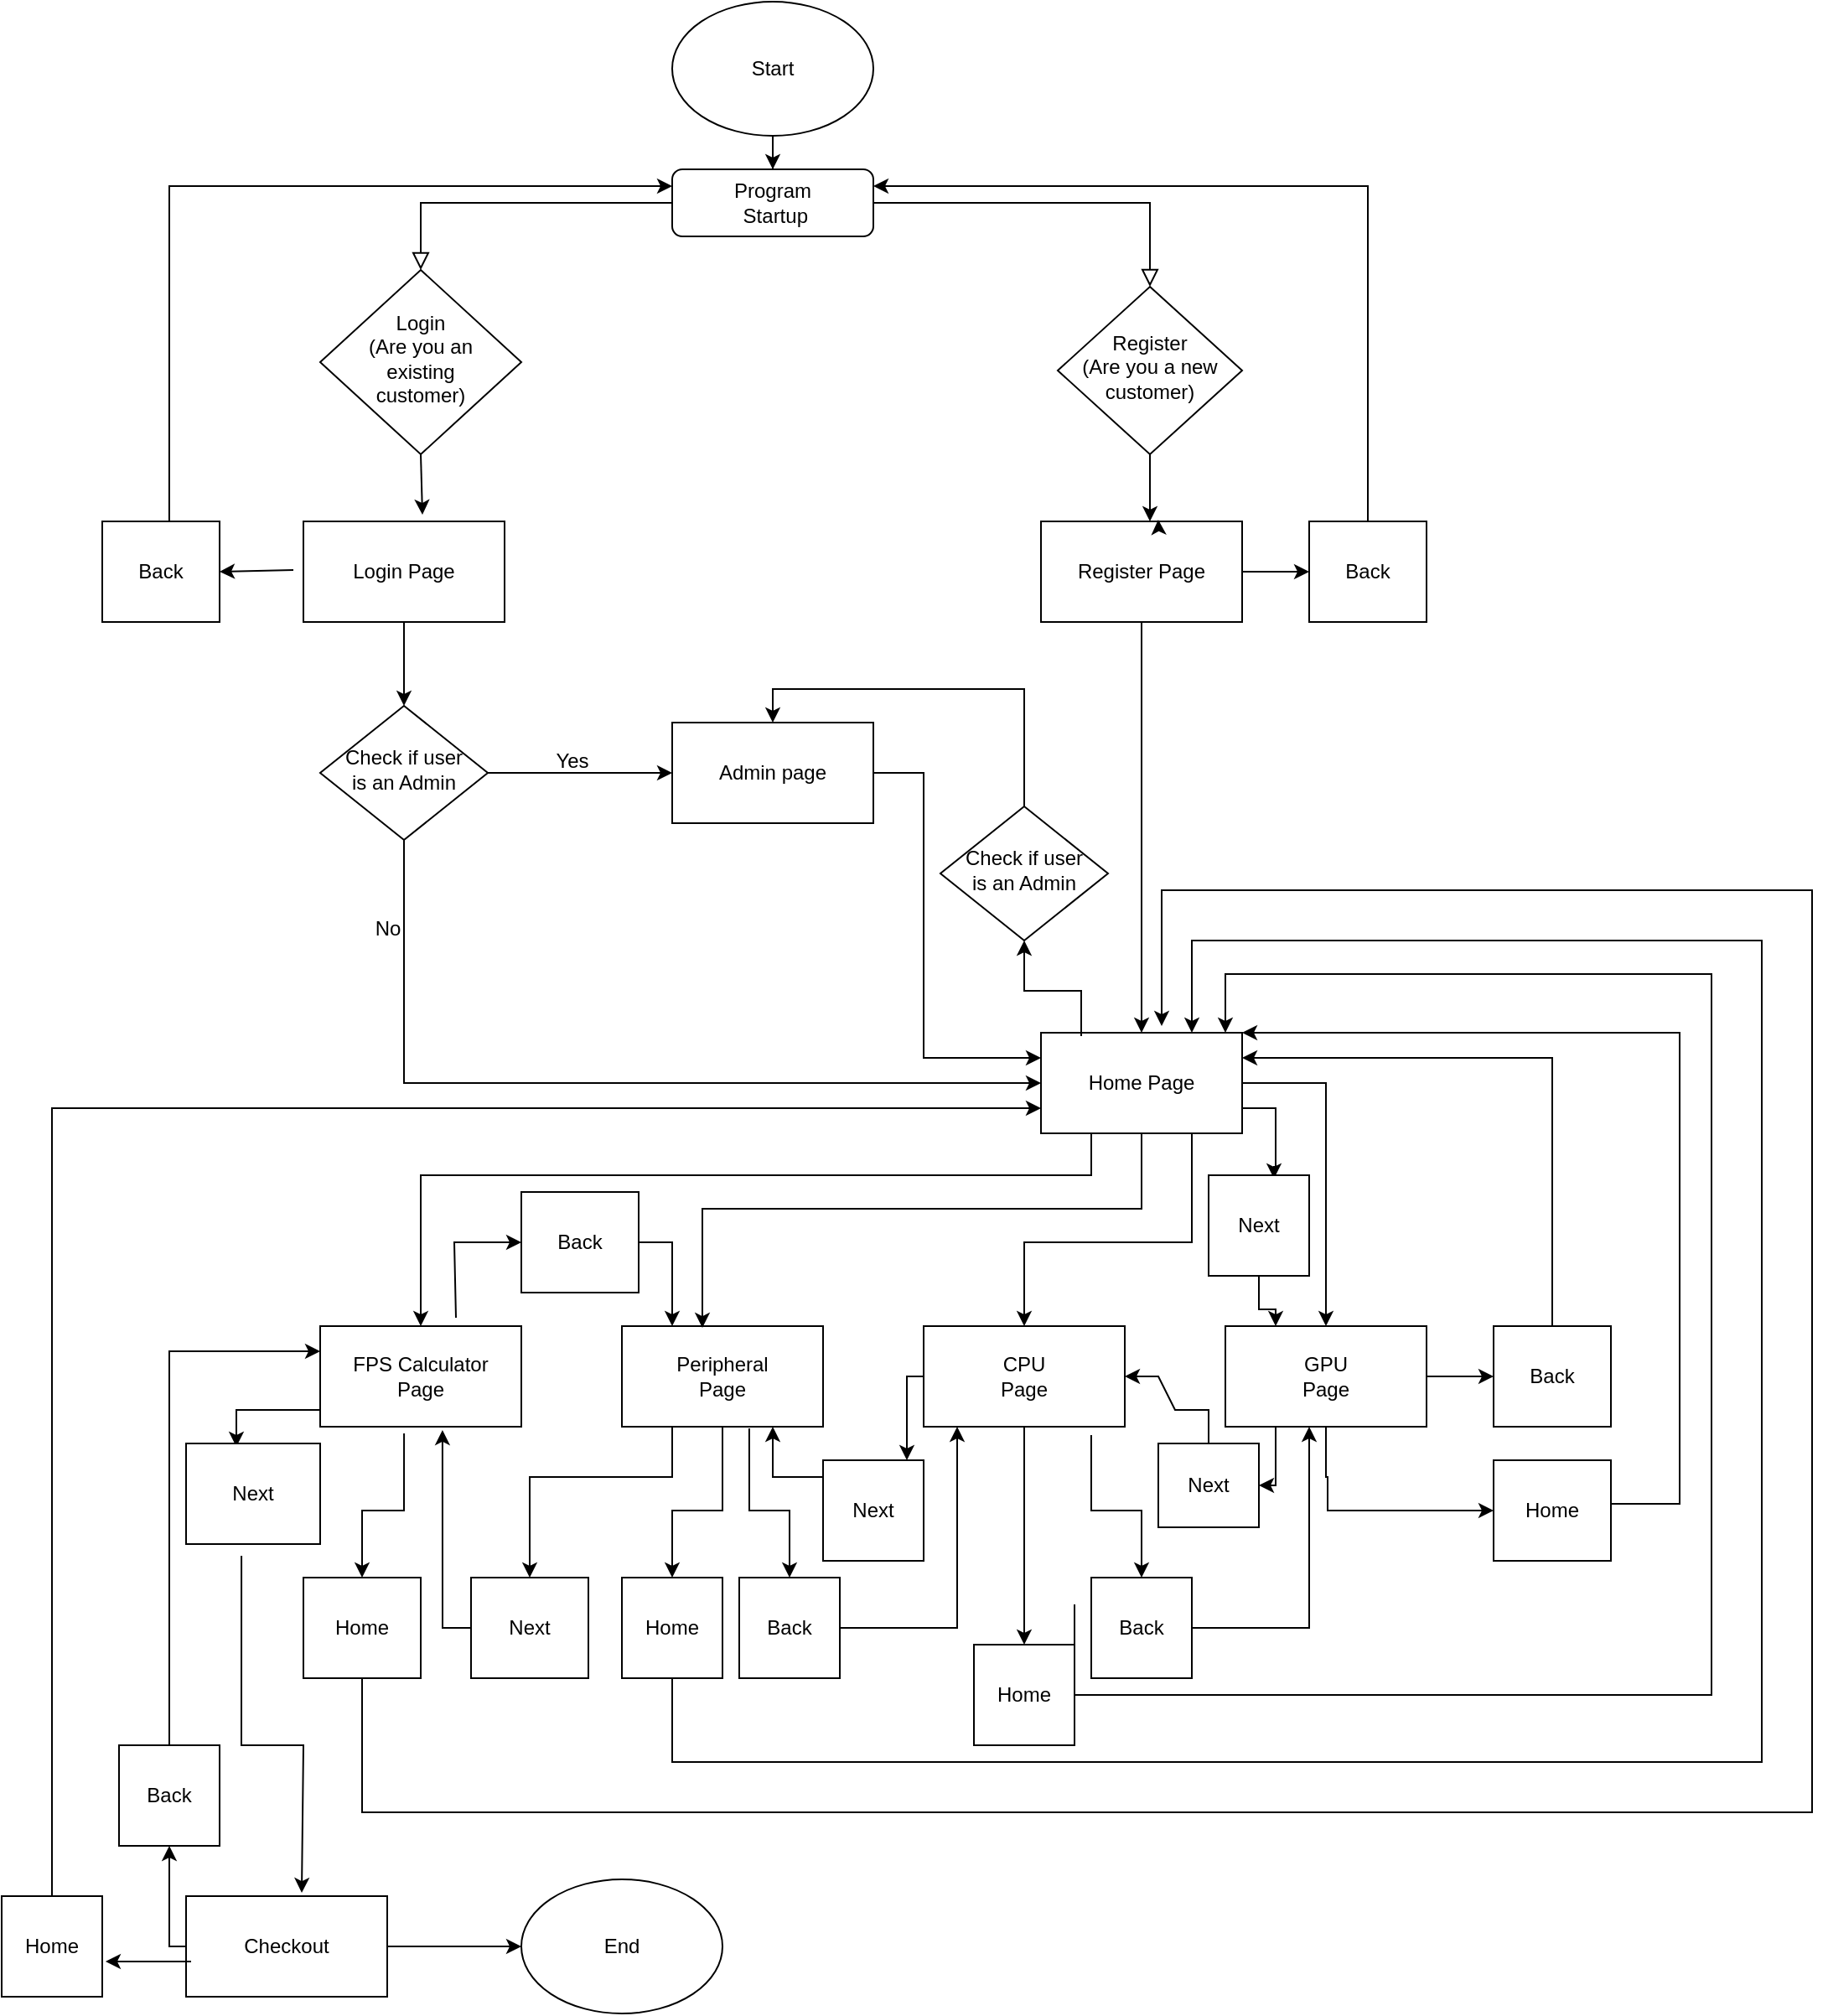 <mxfile version="22.0.4" type="device">
  <diagram id="C5RBs43oDa-KdzZeNtuy" name="Page-1">
    <mxGraphModel dx="2261" dy="1929" grid="1" gridSize="10" guides="1" tooltips="1" connect="1" arrows="1" fold="1" page="1" pageScale="1" pageWidth="827" pageHeight="1169" math="0" shadow="0">
      <root>
        <mxCell id="WIyWlLk6GJQsqaUBKTNV-0" />
        <mxCell id="WIyWlLk6GJQsqaUBKTNV-1" parent="WIyWlLk6GJQsqaUBKTNV-0" />
        <mxCell id="WIyWlLk6GJQsqaUBKTNV-2" value="" style="rounded=0;html=1;jettySize=auto;orthogonalLoop=1;fontSize=11;endArrow=block;endFill=0;endSize=8;strokeWidth=1;shadow=0;labelBackgroundColor=none;edgeStyle=orthogonalEdgeStyle;" parent="WIyWlLk6GJQsqaUBKTNV-1" source="WIyWlLk6GJQsqaUBKTNV-3" target="WIyWlLk6GJQsqaUBKTNV-6" edge="1">
          <mxGeometry relative="1" as="geometry" />
        </mxCell>
        <mxCell id="WIyWlLk6GJQsqaUBKTNV-3" value="Program&lt;br&gt;&amp;nbsp;Startup" style="rounded=1;whiteSpace=wrap;html=1;fontSize=12;glass=0;strokeWidth=1;shadow=0;" parent="WIyWlLk6GJQsqaUBKTNV-1" vertex="1">
          <mxGeometry x="300" y="40" width="120" height="40" as="geometry" />
        </mxCell>
        <mxCell id="WIyWlLk6GJQsqaUBKTNV-5" value="" style="edgeStyle=orthogonalEdgeStyle;rounded=0;html=1;jettySize=auto;orthogonalLoop=1;fontSize=11;endArrow=block;endFill=0;endSize=8;strokeWidth=1;shadow=0;labelBackgroundColor=none;exitX=1;exitY=0.5;exitDx=0;exitDy=0;entryX=0.5;entryY=0;entryDx=0;entryDy=0;" parent="WIyWlLk6GJQsqaUBKTNV-1" source="WIyWlLk6GJQsqaUBKTNV-3" target="WIyWlLk6GJQsqaUBKTNV-10" edge="1">
          <mxGeometry y="10" relative="1" as="geometry">
            <mxPoint as="offset" />
            <mxPoint x="720" y="110" as="targetPoint" />
          </mxGeometry>
        </mxCell>
        <mxCell id="WIyWlLk6GJQsqaUBKTNV-6" value="Login&lt;br&gt;(Are you an &lt;br&gt;existing&lt;br&gt;customer)" style="rhombus;whiteSpace=wrap;html=1;shadow=0;fontFamily=Helvetica;fontSize=12;align=center;strokeWidth=1;spacing=6;spacingTop=-4;" parent="WIyWlLk6GJQsqaUBKTNV-1" vertex="1">
          <mxGeometry x="90" y="100" width="120" height="110" as="geometry" />
        </mxCell>
        <mxCell id="WIyWlLk6GJQsqaUBKTNV-10" value="Register&lt;br&gt;(Are you a new &lt;br&gt;customer)" style="rhombus;whiteSpace=wrap;html=1;shadow=0;fontFamily=Helvetica;fontSize=12;align=center;strokeWidth=1;spacing=6;spacingTop=-4;" parent="WIyWlLk6GJQsqaUBKTNV-1" vertex="1">
          <mxGeometry x="530" y="110" width="110" height="100" as="geometry" />
        </mxCell>
        <mxCell id="Vi7gKBtvzw7k_XYwPfhD-10" value="" style="endArrow=classic;html=1;rounded=0;exitX=0.5;exitY=1;exitDx=0;exitDy=0;" edge="1" parent="WIyWlLk6GJQsqaUBKTNV-1" source="WIyWlLk6GJQsqaUBKTNV-10">
          <mxGeometry width="50" height="50" relative="1" as="geometry">
            <mxPoint x="590" y="280" as="sourcePoint" />
            <mxPoint x="585" y="250" as="targetPoint" />
          </mxGeometry>
        </mxCell>
        <mxCell id="Vi7gKBtvzw7k_XYwPfhD-11" value="" style="endArrow=classic;html=1;rounded=0;exitX=0.5;exitY=1;exitDx=0;exitDy=0;" edge="1" parent="WIyWlLk6GJQsqaUBKTNV-1" source="WIyWlLk6GJQsqaUBKTNV-6">
          <mxGeometry width="50" height="50" relative="1" as="geometry">
            <mxPoint x="140" y="280" as="sourcePoint" />
            <mxPoint x="151" y="246" as="targetPoint" />
          </mxGeometry>
        </mxCell>
        <mxCell id="Vi7gKBtvzw7k_XYwPfhD-21" value="" style="edgeStyle=orthogonalEdgeStyle;rounded=0;orthogonalLoop=1;jettySize=auto;html=1;" edge="1" parent="WIyWlLk6GJQsqaUBKTNV-1" source="Vi7gKBtvzw7k_XYwPfhD-12" target="Vi7gKBtvzw7k_XYwPfhD-20">
          <mxGeometry relative="1" as="geometry" />
        </mxCell>
        <mxCell id="Vi7gKBtvzw7k_XYwPfhD-12" value="Login Page&lt;br&gt;" style="rounded=0;whiteSpace=wrap;html=1;" vertex="1" parent="WIyWlLk6GJQsqaUBKTNV-1">
          <mxGeometry x="80" y="250" width="120" height="60" as="geometry" />
        </mxCell>
        <mxCell id="Vi7gKBtvzw7k_XYwPfhD-13" value="Register Page" style="rounded=0;whiteSpace=wrap;html=1;" vertex="1" parent="WIyWlLk6GJQsqaUBKTNV-1">
          <mxGeometry x="520" y="250" width="120" height="60" as="geometry" />
        </mxCell>
        <mxCell id="Vi7gKBtvzw7k_XYwPfhD-15" value="" style="endArrow=classic;html=1;rounded=0;exitX=0.5;exitY=1;exitDx=0;exitDy=0;entryX=0.5;entryY=0;entryDx=0;entryDy=0;" edge="1" parent="WIyWlLk6GJQsqaUBKTNV-1" source="Vi7gKBtvzw7k_XYwPfhD-13" target="Vi7gKBtvzw7k_XYwPfhD-17">
          <mxGeometry width="50" height="50" relative="1" as="geometry">
            <mxPoint x="540" y="360" as="sourcePoint" />
            <mxPoint x="580" y="340" as="targetPoint" />
          </mxGeometry>
        </mxCell>
        <mxCell id="Vi7gKBtvzw7k_XYwPfhD-40" style="edgeStyle=orthogonalEdgeStyle;rounded=0;orthogonalLoop=1;jettySize=auto;html=1;entryX=0.5;entryY=0;entryDx=0;entryDy=0;exitX=1;exitY=0.5;exitDx=0;exitDy=0;" edge="1" parent="WIyWlLk6GJQsqaUBKTNV-1" source="Vi7gKBtvzw7k_XYwPfhD-17" target="Vi7gKBtvzw7k_XYwPfhD-36">
          <mxGeometry relative="1" as="geometry">
            <mxPoint x="580" y="720" as="targetPoint" />
            <Array as="points">
              <mxPoint x="690" y="585" />
            </Array>
          </mxGeometry>
        </mxCell>
        <mxCell id="Vi7gKBtvzw7k_XYwPfhD-55" style="edgeStyle=orthogonalEdgeStyle;rounded=0;orthogonalLoop=1;jettySize=auto;html=1;entryX=0.65;entryY=0.033;entryDx=0;entryDy=0;entryPerimeter=0;exitX=1;exitY=0.75;exitDx=0;exitDy=0;" edge="1" parent="WIyWlLk6GJQsqaUBKTNV-1" source="Vi7gKBtvzw7k_XYwPfhD-17" target="Vi7gKBtvzw7k_XYwPfhD-54">
          <mxGeometry relative="1" as="geometry">
            <mxPoint x="660" y="630" as="targetPoint" />
          </mxGeometry>
        </mxCell>
        <mxCell id="Vi7gKBtvzw7k_XYwPfhD-17" value="Home Page" style="rounded=0;whiteSpace=wrap;html=1;" vertex="1" parent="WIyWlLk6GJQsqaUBKTNV-1">
          <mxGeometry x="520" y="555" width="120" height="60" as="geometry" />
        </mxCell>
        <mxCell id="Vi7gKBtvzw7k_XYwPfhD-27" value="" style="edgeStyle=orthogonalEdgeStyle;rounded=0;orthogonalLoop=1;jettySize=auto;html=1;" edge="1" parent="WIyWlLk6GJQsqaUBKTNV-1" source="Vi7gKBtvzw7k_XYwPfhD-20" target="Vi7gKBtvzw7k_XYwPfhD-25">
          <mxGeometry relative="1" as="geometry" />
        </mxCell>
        <mxCell id="Vi7gKBtvzw7k_XYwPfhD-20" value="Check if user&lt;br&gt;is an Admin" style="rhombus;whiteSpace=wrap;html=1;shadow=0;fontFamily=Helvetica;fontSize=12;align=center;strokeWidth=1;spacing=6;spacingTop=-4;" vertex="1" parent="WIyWlLk6GJQsqaUBKTNV-1">
          <mxGeometry x="90" y="360" width="100" height="80" as="geometry" />
        </mxCell>
        <mxCell id="Vi7gKBtvzw7k_XYwPfhD-23" value="" style="edgeStyle=orthogonalEdgeStyle;rounded=0;orthogonalLoop=1;jettySize=auto;html=1;" edge="1" parent="WIyWlLk6GJQsqaUBKTNV-1" source="Vi7gKBtvzw7k_XYwPfhD-22" target="WIyWlLk6GJQsqaUBKTNV-3">
          <mxGeometry relative="1" as="geometry" />
        </mxCell>
        <mxCell id="Vi7gKBtvzw7k_XYwPfhD-22" value="Start" style="ellipse;whiteSpace=wrap;html=1;" vertex="1" parent="WIyWlLk6GJQsqaUBKTNV-1">
          <mxGeometry x="300" y="-60" width="120" height="80" as="geometry" />
        </mxCell>
        <mxCell id="Vi7gKBtvzw7k_XYwPfhD-24" value="Peripheral&lt;br&gt;Page" style="rounded=0;whiteSpace=wrap;html=1;" vertex="1" parent="WIyWlLk6GJQsqaUBKTNV-1">
          <mxGeometry x="270" y="730" width="120" height="60" as="geometry" />
        </mxCell>
        <mxCell id="Vi7gKBtvzw7k_XYwPfhD-25" value="Admin page&lt;br&gt;" style="rounded=0;whiteSpace=wrap;html=1;" vertex="1" parent="WIyWlLk6GJQsqaUBKTNV-1">
          <mxGeometry x="300" y="370" width="120" height="60" as="geometry" />
        </mxCell>
        <mxCell id="Vi7gKBtvzw7k_XYwPfhD-28" value="Yes&lt;br&gt;" style="text;html=1;align=center;verticalAlign=middle;resizable=0;points=[];autosize=1;strokeColor=none;fillColor=none;" vertex="1" parent="WIyWlLk6GJQsqaUBKTNV-1">
          <mxGeometry x="220" y="378" width="40" height="30" as="geometry" />
        </mxCell>
        <mxCell id="Vi7gKBtvzw7k_XYwPfhD-31" value="" style="endArrow=classic;html=1;rounded=0;exitX=0.5;exitY=1;exitDx=0;exitDy=0;entryX=0;entryY=0.5;entryDx=0;entryDy=0;" edge="1" parent="WIyWlLk6GJQsqaUBKTNV-1" source="Vi7gKBtvzw7k_XYwPfhD-20" target="Vi7gKBtvzw7k_XYwPfhD-17">
          <mxGeometry width="50" height="50" relative="1" as="geometry">
            <mxPoint x="150" y="520" as="sourcePoint" />
            <mxPoint x="200" y="470" as="targetPoint" />
            <Array as="points">
              <mxPoint x="140" y="585" />
            </Array>
          </mxGeometry>
        </mxCell>
        <mxCell id="Vi7gKBtvzw7k_XYwPfhD-33" value="No&lt;br&gt;" style="text;html=1;align=center;verticalAlign=middle;resizable=0;points=[];autosize=1;strokeColor=none;fillColor=none;" vertex="1" parent="WIyWlLk6GJQsqaUBKTNV-1">
          <mxGeometry x="110" y="478" width="40" height="30" as="geometry" />
        </mxCell>
        <mxCell id="Vi7gKBtvzw7k_XYwPfhD-35" value="" style="endArrow=classic;html=1;rounded=0;exitX=1;exitY=0.5;exitDx=0;exitDy=0;entryX=0;entryY=0.25;entryDx=0;entryDy=0;" edge="1" parent="WIyWlLk6GJQsqaUBKTNV-1" source="Vi7gKBtvzw7k_XYwPfhD-25" target="Vi7gKBtvzw7k_XYwPfhD-17">
          <mxGeometry width="50" height="50" relative="1" as="geometry">
            <mxPoint x="450" y="458" as="sourcePoint" />
            <mxPoint x="500" y="408" as="targetPoint" />
            <Array as="points">
              <mxPoint x="450" y="400" />
              <mxPoint x="450" y="570" />
            </Array>
          </mxGeometry>
        </mxCell>
        <mxCell id="Vi7gKBtvzw7k_XYwPfhD-49" value="" style="edgeStyle=orthogonalEdgeStyle;rounded=0;orthogonalLoop=1;jettySize=auto;html=1;" edge="1" parent="WIyWlLk6GJQsqaUBKTNV-1" source="Vi7gKBtvzw7k_XYwPfhD-36" target="Vi7gKBtvzw7k_XYwPfhD-47">
          <mxGeometry relative="1" as="geometry" />
        </mxCell>
        <mxCell id="Vi7gKBtvzw7k_XYwPfhD-51" style="edgeStyle=orthogonalEdgeStyle;rounded=0;orthogonalLoop=1;jettySize=auto;html=1;entryX=0;entryY=0.5;entryDx=0;entryDy=0;" edge="1" parent="WIyWlLk6GJQsqaUBKTNV-1" source="Vi7gKBtvzw7k_XYwPfhD-36" target="Vi7gKBtvzw7k_XYwPfhD-48">
          <mxGeometry relative="1" as="geometry">
            <mxPoint x="690" y="890" as="targetPoint" />
            <Array as="points">
              <mxPoint x="690" y="820" />
              <mxPoint x="691" y="820" />
              <mxPoint x="691" y="840" />
            </Array>
          </mxGeometry>
        </mxCell>
        <mxCell id="Vi7gKBtvzw7k_XYwPfhD-36" value="GPU&lt;br&gt;Page" style="rounded=0;whiteSpace=wrap;html=1;" vertex="1" parent="WIyWlLk6GJQsqaUBKTNV-1">
          <mxGeometry x="630" y="730" width="120" height="60" as="geometry" />
        </mxCell>
        <mxCell id="Vi7gKBtvzw7k_XYwPfhD-103" style="edgeStyle=orthogonalEdgeStyle;rounded=0;orthogonalLoop=1;jettySize=auto;html=1;entryX=0.375;entryY=0.033;entryDx=0;entryDy=0;entryPerimeter=0;" edge="1" parent="WIyWlLk6GJQsqaUBKTNV-1" source="Vi7gKBtvzw7k_XYwPfhD-37" target="Vi7gKBtvzw7k_XYwPfhD-102">
          <mxGeometry relative="1" as="geometry">
            <mxPoint x="40" y="760" as="targetPoint" />
            <Array as="points">
              <mxPoint x="40" y="780" />
            </Array>
          </mxGeometry>
        </mxCell>
        <mxCell id="Vi7gKBtvzw7k_XYwPfhD-37" value="FPS Calculator&lt;br&gt;Page" style="rounded=0;whiteSpace=wrap;html=1;" vertex="1" parent="WIyWlLk6GJQsqaUBKTNV-1">
          <mxGeometry x="90" y="730" width="120" height="60" as="geometry" />
        </mxCell>
        <mxCell id="Vi7gKBtvzw7k_XYwPfhD-63" value="" style="edgeStyle=orthogonalEdgeStyle;rounded=0;orthogonalLoop=1;jettySize=auto;html=1;" edge="1" parent="WIyWlLk6GJQsqaUBKTNV-1" source="Vi7gKBtvzw7k_XYwPfhD-38" target="Vi7gKBtvzw7k_XYwPfhD-62">
          <mxGeometry relative="1" as="geometry">
            <Array as="points">
              <mxPoint x="440" y="760" />
              <mxPoint x="440" y="825" />
              <mxPoint x="414" y="825" />
            </Array>
          </mxGeometry>
        </mxCell>
        <mxCell id="Vi7gKBtvzw7k_XYwPfhD-65" value="" style="edgeStyle=orthogonalEdgeStyle;rounded=0;orthogonalLoop=1;jettySize=auto;html=1;exitX=0.833;exitY=1.083;exitDx=0;exitDy=0;exitPerimeter=0;" edge="1" parent="WIyWlLk6GJQsqaUBKTNV-1" source="Vi7gKBtvzw7k_XYwPfhD-38" target="Vi7gKBtvzw7k_XYwPfhD-64">
          <mxGeometry relative="1" as="geometry">
            <Array as="points">
              <mxPoint x="550" y="840" />
              <mxPoint x="580" y="840" />
            </Array>
          </mxGeometry>
        </mxCell>
        <mxCell id="Vi7gKBtvzw7k_XYwPfhD-71" value="" style="edgeStyle=orthogonalEdgeStyle;rounded=0;orthogonalLoop=1;jettySize=auto;html=1;" edge="1" parent="WIyWlLk6GJQsqaUBKTNV-1" source="Vi7gKBtvzw7k_XYwPfhD-38" target="Vi7gKBtvzw7k_XYwPfhD-70">
          <mxGeometry relative="1" as="geometry" />
        </mxCell>
        <mxCell id="Vi7gKBtvzw7k_XYwPfhD-38" value="CPU&lt;br&gt;Page" style="rounded=0;whiteSpace=wrap;html=1;" vertex="1" parent="WIyWlLk6GJQsqaUBKTNV-1">
          <mxGeometry x="450" y="730" width="120" height="60" as="geometry" />
        </mxCell>
        <mxCell id="Vi7gKBtvzw7k_XYwPfhD-43" value="" style="endArrow=classic;html=1;rounded=0;entryX=0.5;entryY=0;entryDx=0;entryDy=0;exitX=0.75;exitY=1;exitDx=0;exitDy=0;" edge="1" parent="WIyWlLk6GJQsqaUBKTNV-1" source="Vi7gKBtvzw7k_XYwPfhD-17" target="Vi7gKBtvzw7k_XYwPfhD-38">
          <mxGeometry width="50" height="50" relative="1" as="geometry">
            <mxPoint x="450" y="600" as="sourcePoint" />
            <mxPoint x="390" y="610" as="targetPoint" />
            <Array as="points">
              <mxPoint x="610" y="680" />
              <mxPoint x="510" y="680" />
            </Array>
          </mxGeometry>
        </mxCell>
        <mxCell id="Vi7gKBtvzw7k_XYwPfhD-44" value="" style="endArrow=classic;html=1;rounded=0;entryX=0.4;entryY=0.017;entryDx=0;entryDy=0;entryPerimeter=0;exitX=0.5;exitY=1;exitDx=0;exitDy=0;" edge="1" parent="WIyWlLk6GJQsqaUBKTNV-1" source="Vi7gKBtvzw7k_XYwPfhD-17" target="Vi7gKBtvzw7k_XYwPfhD-24">
          <mxGeometry width="50" height="50" relative="1" as="geometry">
            <mxPoint x="540" y="650" as="sourcePoint" />
            <mxPoint x="340" y="630" as="targetPoint" />
            <Array as="points">
              <mxPoint x="580" y="660" />
              <mxPoint x="318" y="660" />
            </Array>
          </mxGeometry>
        </mxCell>
        <mxCell id="Vi7gKBtvzw7k_XYwPfhD-46" value="" style="endArrow=classic;html=1;rounded=0;entryX=0.5;entryY=0;entryDx=0;entryDy=0;exitX=0.25;exitY=1;exitDx=0;exitDy=0;" edge="1" parent="WIyWlLk6GJQsqaUBKTNV-1" source="Vi7gKBtvzw7k_XYwPfhD-17" target="Vi7gKBtvzw7k_XYwPfhD-37">
          <mxGeometry width="50" height="50" relative="1" as="geometry">
            <mxPoint x="150" y="600" as="sourcePoint" />
            <mxPoint x="200" y="640" as="targetPoint" />
            <Array as="points">
              <mxPoint x="550" y="640" />
              <mxPoint x="150" y="640" />
            </Array>
          </mxGeometry>
        </mxCell>
        <mxCell id="Vi7gKBtvzw7k_XYwPfhD-47" value="Back" style="rounded=0;whiteSpace=wrap;html=1;" vertex="1" parent="WIyWlLk6GJQsqaUBKTNV-1">
          <mxGeometry x="790" y="730" width="70" height="60" as="geometry" />
        </mxCell>
        <mxCell id="Vi7gKBtvzw7k_XYwPfhD-53" style="edgeStyle=orthogonalEdgeStyle;rounded=0;orthogonalLoop=1;jettySize=auto;html=1;exitX=1;exitY=0.5;exitDx=0;exitDy=0;entryX=1;entryY=0;entryDx=0;entryDy=0;" edge="1" parent="WIyWlLk6GJQsqaUBKTNV-1" target="Vi7gKBtvzw7k_XYwPfhD-17">
          <mxGeometry relative="1" as="geometry">
            <mxPoint x="900" y="555" as="targetPoint" />
            <mxPoint x="860" y="835" as="sourcePoint" />
            <Array as="points">
              <mxPoint x="860" y="836" />
              <mxPoint x="901" y="836" />
              <mxPoint x="901" y="555" />
            </Array>
          </mxGeometry>
        </mxCell>
        <mxCell id="Vi7gKBtvzw7k_XYwPfhD-48" value="Home" style="rounded=0;whiteSpace=wrap;html=1;" vertex="1" parent="WIyWlLk6GJQsqaUBKTNV-1">
          <mxGeometry x="790" y="810" width="70" height="60" as="geometry" />
        </mxCell>
        <mxCell id="Vi7gKBtvzw7k_XYwPfhD-56" value="" style="edgeStyle=orthogonalEdgeStyle;rounded=0;orthogonalLoop=1;jettySize=auto;html=1;" edge="1" parent="WIyWlLk6GJQsqaUBKTNV-1" source="Vi7gKBtvzw7k_XYwPfhD-54" target="Vi7gKBtvzw7k_XYwPfhD-36">
          <mxGeometry relative="1" as="geometry">
            <Array as="points">
              <mxPoint x="650" y="720" />
              <mxPoint x="660" y="720" />
            </Array>
          </mxGeometry>
        </mxCell>
        <mxCell id="Vi7gKBtvzw7k_XYwPfhD-54" value="Next" style="rounded=0;whiteSpace=wrap;html=1;" vertex="1" parent="WIyWlLk6GJQsqaUBKTNV-1">
          <mxGeometry x="620" y="640" width="60" height="60" as="geometry" />
        </mxCell>
        <mxCell id="Vi7gKBtvzw7k_XYwPfhD-66" style="edgeStyle=orthogonalEdgeStyle;rounded=0;orthogonalLoop=1;jettySize=auto;html=1;entryX=0.75;entryY=1;entryDx=0;entryDy=0;" edge="1" parent="WIyWlLk6GJQsqaUBKTNV-1" source="Vi7gKBtvzw7k_XYwPfhD-62" target="Vi7gKBtvzw7k_XYwPfhD-24">
          <mxGeometry relative="1" as="geometry">
            <mxPoint x="360" y="800" as="targetPoint" />
            <Array as="points">
              <mxPoint x="360" y="820" />
            </Array>
          </mxGeometry>
        </mxCell>
        <mxCell id="Vi7gKBtvzw7k_XYwPfhD-62" value="Next" style="whiteSpace=wrap;html=1;rounded=0;" vertex="1" parent="WIyWlLk6GJQsqaUBKTNV-1">
          <mxGeometry x="390" y="810" width="60" height="60" as="geometry" />
        </mxCell>
        <mxCell id="Vi7gKBtvzw7k_XYwPfhD-75" style="edgeStyle=orthogonalEdgeStyle;rounded=0;orthogonalLoop=1;jettySize=auto;html=1;" edge="1" parent="WIyWlLk6GJQsqaUBKTNV-1" source="Vi7gKBtvzw7k_XYwPfhD-64">
          <mxGeometry relative="1" as="geometry">
            <mxPoint x="680" y="790" as="targetPoint" />
            <Array as="points">
              <mxPoint x="680" y="910" />
              <mxPoint x="680" y="790" />
            </Array>
          </mxGeometry>
        </mxCell>
        <mxCell id="Vi7gKBtvzw7k_XYwPfhD-64" value="Back" style="whiteSpace=wrap;html=1;rounded=0;" vertex="1" parent="WIyWlLk6GJQsqaUBKTNV-1">
          <mxGeometry x="550" y="880" width="60" height="60" as="geometry" />
        </mxCell>
        <mxCell id="Vi7gKBtvzw7k_XYwPfhD-72" style="edgeStyle=orthogonalEdgeStyle;rounded=0;orthogonalLoop=1;jettySize=auto;html=1;" edge="1" parent="WIyWlLk6GJQsqaUBKTNV-1">
          <mxGeometry relative="1" as="geometry">
            <mxPoint x="630" y="555" as="targetPoint" />
            <mxPoint x="540" y="896" as="sourcePoint" />
            <Array as="points">
              <mxPoint x="540" y="950" />
              <mxPoint x="920" y="950" />
              <mxPoint x="920" y="520" />
              <mxPoint x="630" y="520" />
            </Array>
          </mxGeometry>
        </mxCell>
        <mxCell id="Vi7gKBtvzw7k_XYwPfhD-70" value="Home" style="whiteSpace=wrap;html=1;rounded=0;" vertex="1" parent="WIyWlLk6GJQsqaUBKTNV-1">
          <mxGeometry x="480" y="920" width="60" height="60" as="geometry" />
        </mxCell>
        <mxCell id="Vi7gKBtvzw7k_XYwPfhD-81" value="Back" style="whiteSpace=wrap;html=1;rounded=0;" vertex="1" parent="WIyWlLk6GJQsqaUBKTNV-1">
          <mxGeometry x="340" y="880" width="60" height="60" as="geometry" />
        </mxCell>
        <mxCell id="Vi7gKBtvzw7k_XYwPfhD-83" value="" style="endArrow=classic;html=1;rounded=0;entryX=0.5;entryY=0;entryDx=0;entryDy=0;exitX=0.633;exitY=1.017;exitDx=0;exitDy=0;exitPerimeter=0;" edge="1" parent="WIyWlLk6GJQsqaUBKTNV-1" source="Vi7gKBtvzw7k_XYwPfhD-24" target="Vi7gKBtvzw7k_XYwPfhD-81">
          <mxGeometry width="50" height="50" relative="1" as="geometry">
            <mxPoint x="250" y="880" as="sourcePoint" />
            <mxPoint x="300" y="830" as="targetPoint" />
            <Array as="points">
              <mxPoint x="346" y="840" />
              <mxPoint x="370" y="840" />
            </Array>
          </mxGeometry>
        </mxCell>
        <mxCell id="Vi7gKBtvzw7k_XYwPfhD-84" value="" style="endArrow=classic;html=1;rounded=0;exitX=1;exitY=0.5;exitDx=0;exitDy=0;" edge="1" parent="WIyWlLk6GJQsqaUBKTNV-1" source="Vi7gKBtvzw7k_XYwPfhD-81">
          <mxGeometry width="50" height="50" relative="1" as="geometry">
            <mxPoint x="400" y="990" as="sourcePoint" />
            <mxPoint x="470" y="790" as="targetPoint" />
            <Array as="points">
              <mxPoint x="470" y="910" />
              <mxPoint x="470" y="850" />
            </Array>
          </mxGeometry>
        </mxCell>
        <mxCell id="Vi7gKBtvzw7k_XYwPfhD-87" value="Home" style="rounded=0;whiteSpace=wrap;html=1;" vertex="1" parent="WIyWlLk6GJQsqaUBKTNV-1">
          <mxGeometry x="270" y="880" width="60" height="60" as="geometry" />
        </mxCell>
        <mxCell id="Vi7gKBtvzw7k_XYwPfhD-88" value="" style="endArrow=classic;html=1;rounded=0;entryX=0.5;entryY=0;entryDx=0;entryDy=0;exitX=0.5;exitY=1;exitDx=0;exitDy=0;" edge="1" parent="WIyWlLk6GJQsqaUBKTNV-1" source="Vi7gKBtvzw7k_XYwPfhD-24" target="Vi7gKBtvzw7k_XYwPfhD-87">
          <mxGeometry width="50" height="50" relative="1" as="geometry">
            <mxPoint x="70" y="910" as="sourcePoint" />
            <mxPoint x="120" y="860" as="targetPoint" />
            <Array as="points">
              <mxPoint x="330" y="840" />
              <mxPoint x="300" y="840" />
            </Array>
          </mxGeometry>
        </mxCell>
        <mxCell id="Vi7gKBtvzw7k_XYwPfhD-89" value="" style="endArrow=classic;html=1;rounded=0;entryX=0.75;entryY=0;entryDx=0;entryDy=0;exitX=0.5;exitY=1;exitDx=0;exitDy=0;" edge="1" parent="WIyWlLk6GJQsqaUBKTNV-1" source="Vi7gKBtvzw7k_XYwPfhD-87" target="Vi7gKBtvzw7k_XYwPfhD-17">
          <mxGeometry width="50" height="50" relative="1" as="geometry">
            <mxPoint x="309" y="943" as="sourcePoint" />
            <mxPoint x="650" y="440" as="targetPoint" />
            <Array as="points">
              <mxPoint x="300" y="990" />
              <mxPoint x="950" y="990" />
              <mxPoint x="950" y="500" />
              <mxPoint x="610" y="500" />
            </Array>
          </mxGeometry>
        </mxCell>
        <mxCell id="Vi7gKBtvzw7k_XYwPfhD-90" value="Next" style="rounded=0;whiteSpace=wrap;html=1;" vertex="1" parent="WIyWlLk6GJQsqaUBKTNV-1">
          <mxGeometry x="180" y="880" width="70" height="60" as="geometry" />
        </mxCell>
        <mxCell id="Vi7gKBtvzw7k_XYwPfhD-91" value="" style="endArrow=classic;html=1;rounded=0;entryX=0.5;entryY=0;entryDx=0;entryDy=0;exitX=0.25;exitY=1;exitDx=0;exitDy=0;" edge="1" parent="WIyWlLk6GJQsqaUBKTNV-1" source="Vi7gKBtvzw7k_XYwPfhD-24" target="Vi7gKBtvzw7k_XYwPfhD-90">
          <mxGeometry width="50" height="50" relative="1" as="geometry">
            <mxPoint x="160" y="850" as="sourcePoint" />
            <mxPoint x="210" y="800" as="targetPoint" />
            <Array as="points">
              <mxPoint x="300" y="820" />
              <mxPoint x="215" y="820" />
            </Array>
          </mxGeometry>
        </mxCell>
        <mxCell id="Vi7gKBtvzw7k_XYwPfhD-92" value="" style="endArrow=classic;html=1;rounded=0;entryX=0.608;entryY=1.033;entryDx=0;entryDy=0;entryPerimeter=0;exitX=0;exitY=0.5;exitDx=0;exitDy=0;" edge="1" parent="WIyWlLk6GJQsqaUBKTNV-1" source="Vi7gKBtvzw7k_XYwPfhD-90" target="Vi7gKBtvzw7k_XYwPfhD-37">
          <mxGeometry width="50" height="50" relative="1" as="geometry">
            <mxPoint x="60" y="880" as="sourcePoint" />
            <mxPoint x="110" y="830" as="targetPoint" />
            <Array as="points">
              <mxPoint x="163" y="910" />
            </Array>
          </mxGeometry>
        </mxCell>
        <mxCell id="Vi7gKBtvzw7k_XYwPfhD-94" value="Back" style="rounded=0;whiteSpace=wrap;html=1;" vertex="1" parent="WIyWlLk6GJQsqaUBKTNV-1">
          <mxGeometry x="210" y="650" width="70" height="60" as="geometry" />
        </mxCell>
        <mxCell id="Vi7gKBtvzw7k_XYwPfhD-95" value="" style="endArrow=classic;html=1;rounded=0;entryX=0.25;entryY=0;entryDx=0;entryDy=0;exitX=1;exitY=0.5;exitDx=0;exitDy=0;" edge="1" parent="WIyWlLk6GJQsqaUBKTNV-1" source="Vi7gKBtvzw7k_XYwPfhD-94" target="Vi7gKBtvzw7k_XYwPfhD-24">
          <mxGeometry width="50" height="50" relative="1" as="geometry">
            <mxPoint x="300" y="680" as="sourcePoint" />
            <mxPoint x="270" y="710" as="targetPoint" />
            <Array as="points">
              <mxPoint x="300" y="680" />
            </Array>
          </mxGeometry>
        </mxCell>
        <mxCell id="Vi7gKBtvzw7k_XYwPfhD-96" value="" style="endArrow=classic;html=1;rounded=0;entryX=0;entryY=0.5;entryDx=0;entryDy=0;exitX=0.675;exitY=-0.083;exitDx=0;exitDy=0;exitPerimeter=0;" edge="1" parent="WIyWlLk6GJQsqaUBKTNV-1" source="Vi7gKBtvzw7k_XYwPfhD-37" target="Vi7gKBtvzw7k_XYwPfhD-94">
          <mxGeometry width="50" height="50" relative="1" as="geometry">
            <mxPoint x="150" y="720" as="sourcePoint" />
            <mxPoint x="200" y="670" as="targetPoint" />
            <Array as="points">
              <mxPoint x="170" y="680" />
            </Array>
          </mxGeometry>
        </mxCell>
        <mxCell id="Vi7gKBtvzw7k_XYwPfhD-97" value="Home" style="rounded=0;whiteSpace=wrap;html=1;" vertex="1" parent="WIyWlLk6GJQsqaUBKTNV-1">
          <mxGeometry x="80" y="880" width="70" height="60" as="geometry" />
        </mxCell>
        <mxCell id="Vi7gKBtvzw7k_XYwPfhD-98" value="" style="endArrow=classic;html=1;rounded=0;entryX=0.5;entryY=0;entryDx=0;entryDy=0;exitX=0.417;exitY=1.067;exitDx=0;exitDy=0;exitPerimeter=0;" edge="1" parent="WIyWlLk6GJQsqaUBKTNV-1" source="Vi7gKBtvzw7k_XYwPfhD-37" target="Vi7gKBtvzw7k_XYwPfhD-97">
          <mxGeometry width="50" height="50" relative="1" as="geometry">
            <mxPoint x="50" y="870" as="sourcePoint" />
            <mxPoint x="100" y="820" as="targetPoint" />
            <Array as="points">
              <mxPoint x="140" y="840" />
              <mxPoint x="115" y="840" />
            </Array>
          </mxGeometry>
        </mxCell>
        <mxCell id="Vi7gKBtvzw7k_XYwPfhD-99" value="" style="endArrow=classic;html=1;rounded=0;exitX=0.5;exitY=1;exitDx=0;exitDy=0;entryX=0.6;entryY=-0.067;entryDx=0;entryDy=0;entryPerimeter=0;" edge="1" parent="WIyWlLk6GJQsqaUBKTNV-1" source="Vi7gKBtvzw7k_XYwPfhD-97" target="Vi7gKBtvzw7k_XYwPfhD-17">
          <mxGeometry width="50" height="50" relative="1" as="geometry">
            <mxPoint x="120" y="1020" as="sourcePoint" />
            <mxPoint x="170" y="970" as="targetPoint" />
            <Array as="points">
              <mxPoint x="115" y="1020" />
              <mxPoint x="980" y="1020" />
              <mxPoint x="980" y="470" />
              <mxPoint x="592" y="470" />
            </Array>
          </mxGeometry>
        </mxCell>
        <mxCell id="Vi7gKBtvzw7k_XYwPfhD-101" value="Checkout" style="rounded=0;whiteSpace=wrap;html=1;" vertex="1" parent="WIyWlLk6GJQsqaUBKTNV-1">
          <mxGeometry x="10" y="1070" width="120" height="60" as="geometry" />
        </mxCell>
        <mxCell id="Vi7gKBtvzw7k_XYwPfhD-102" value="Next" style="rounded=0;whiteSpace=wrap;html=1;" vertex="1" parent="WIyWlLk6GJQsqaUBKTNV-1">
          <mxGeometry x="10" y="800" width="80" height="60" as="geometry" />
        </mxCell>
        <mxCell id="Vi7gKBtvzw7k_XYwPfhD-104" value="" style="endArrow=classic;html=1;rounded=0;entryX=0.575;entryY=-0.033;entryDx=0;entryDy=0;exitX=0.413;exitY=1.117;exitDx=0;exitDy=0;exitPerimeter=0;entryPerimeter=0;" edge="1" parent="WIyWlLk6GJQsqaUBKTNV-1" source="Vi7gKBtvzw7k_XYwPfhD-102" target="Vi7gKBtvzw7k_XYwPfhD-101">
          <mxGeometry width="50" height="50" relative="1" as="geometry">
            <mxPoint x="20" y="1010" as="sourcePoint" />
            <mxPoint x="70" y="960" as="targetPoint" />
            <Array as="points">
              <mxPoint x="43" y="980" />
              <mxPoint x="80" y="980" />
            </Array>
          </mxGeometry>
        </mxCell>
        <mxCell id="Vi7gKBtvzw7k_XYwPfhD-105" value="Back" style="rounded=0;whiteSpace=wrap;html=1;" vertex="1" parent="WIyWlLk6GJQsqaUBKTNV-1">
          <mxGeometry x="-30" y="980" width="60" height="60" as="geometry" />
        </mxCell>
        <mxCell id="Vi7gKBtvzw7k_XYwPfhD-106" value="" style="endArrow=classic;html=1;rounded=0;exitX=0;exitY=0.5;exitDx=0;exitDy=0;entryX=0.5;entryY=1;entryDx=0;entryDy=0;" edge="1" parent="WIyWlLk6GJQsqaUBKTNV-1" source="Vi7gKBtvzw7k_XYwPfhD-101" target="Vi7gKBtvzw7k_XYwPfhD-105">
          <mxGeometry width="50" height="50" relative="1" as="geometry">
            <mxPoint x="-140" y="1000" as="sourcePoint" />
            <mxPoint x="-90" y="950" as="targetPoint" />
            <Array as="points">
              <mxPoint y="1100" />
            </Array>
          </mxGeometry>
        </mxCell>
        <mxCell id="Vi7gKBtvzw7k_XYwPfhD-107" value="" style="endArrow=classic;html=1;rounded=0;exitX=0.5;exitY=0;exitDx=0;exitDy=0;entryX=0;entryY=0.25;entryDx=0;entryDy=0;" edge="1" parent="WIyWlLk6GJQsqaUBKTNV-1" source="Vi7gKBtvzw7k_XYwPfhD-105" target="Vi7gKBtvzw7k_XYwPfhD-37">
          <mxGeometry width="50" height="50" relative="1" as="geometry">
            <mxPoint x="-90" y="960" as="sourcePoint" />
            <mxPoint x="-40" y="910" as="targetPoint" />
            <Array as="points">
              <mxPoint y="745" />
            </Array>
          </mxGeometry>
        </mxCell>
        <mxCell id="Vi7gKBtvzw7k_XYwPfhD-108" value="Home" style="rounded=0;whiteSpace=wrap;html=1;" vertex="1" parent="WIyWlLk6GJQsqaUBKTNV-1">
          <mxGeometry x="-100" y="1070" width="60" height="60" as="geometry" />
        </mxCell>
        <mxCell id="Vi7gKBtvzw7k_XYwPfhD-109" value="" style="endArrow=classic;html=1;rounded=0;exitX=0.025;exitY=0.65;exitDx=0;exitDy=0;exitPerimeter=0;entryX=1.033;entryY=0.65;entryDx=0;entryDy=0;entryPerimeter=0;" edge="1" parent="WIyWlLk6GJQsqaUBKTNV-1" source="Vi7gKBtvzw7k_XYwPfhD-101" target="Vi7gKBtvzw7k_XYwPfhD-108">
          <mxGeometry width="50" height="50" relative="1" as="geometry">
            <mxPoint x="-60" y="1190" as="sourcePoint" />
            <mxPoint x="-30" y="1110" as="targetPoint" />
          </mxGeometry>
        </mxCell>
        <mxCell id="Vi7gKBtvzw7k_XYwPfhD-110" value="" style="endArrow=classic;html=1;rounded=0;exitX=0.5;exitY=0;exitDx=0;exitDy=0;entryX=0;entryY=0.75;entryDx=0;entryDy=0;" edge="1" parent="WIyWlLk6GJQsqaUBKTNV-1" source="Vi7gKBtvzw7k_XYwPfhD-108" target="Vi7gKBtvzw7k_XYwPfhD-17">
          <mxGeometry width="50" height="50" relative="1" as="geometry">
            <mxPoint x="-90" y="1050" as="sourcePoint" />
            <mxPoint x="-70" y="610" as="targetPoint" />
            <Array as="points">
              <mxPoint x="-70" y="840" />
              <mxPoint x="-70" y="600" />
            </Array>
          </mxGeometry>
        </mxCell>
        <mxCell id="Vi7gKBtvzw7k_XYwPfhD-111" value="End" style="ellipse;whiteSpace=wrap;html=1;" vertex="1" parent="WIyWlLk6GJQsqaUBKTNV-1">
          <mxGeometry x="210" y="1060" width="120" height="80" as="geometry" />
        </mxCell>
        <mxCell id="Vi7gKBtvzw7k_XYwPfhD-112" value="" style="endArrow=classic;html=1;rounded=0;exitX=1;exitY=0.5;exitDx=0;exitDy=0;entryX=0;entryY=0.5;entryDx=0;entryDy=0;" edge="1" parent="WIyWlLk6GJQsqaUBKTNV-1" source="Vi7gKBtvzw7k_XYwPfhD-101" target="Vi7gKBtvzw7k_XYwPfhD-111">
          <mxGeometry width="50" height="50" relative="1" as="geometry">
            <mxPoint x="150" y="1110" as="sourcePoint" />
            <mxPoint x="200" y="1060" as="targetPoint" />
          </mxGeometry>
        </mxCell>
        <mxCell id="Vi7gKBtvzw7k_XYwPfhD-113" value="Back" style="rounded=0;whiteSpace=wrap;html=1;" vertex="1" parent="WIyWlLk6GJQsqaUBKTNV-1">
          <mxGeometry x="680" y="250" width="70" height="60" as="geometry" />
        </mxCell>
        <mxCell id="Vi7gKBtvzw7k_XYwPfhD-114" value="Back" style="rounded=0;whiteSpace=wrap;html=1;" vertex="1" parent="WIyWlLk6GJQsqaUBKTNV-1">
          <mxGeometry x="-40" y="250" width="70" height="60" as="geometry" />
        </mxCell>
        <mxCell id="Vi7gKBtvzw7k_XYwPfhD-115" value="" style="endArrow=classic;html=1;rounded=0;exitX=-0.05;exitY=0.483;exitDx=0;exitDy=0;exitPerimeter=0;entryX=1;entryY=0.5;entryDx=0;entryDy=0;" edge="1" parent="WIyWlLk6GJQsqaUBKTNV-1" source="Vi7gKBtvzw7k_XYwPfhD-12" target="Vi7gKBtvzw7k_XYwPfhD-114">
          <mxGeometry width="50" height="50" relative="1" as="geometry">
            <mxPoint x="-40" y="410" as="sourcePoint" />
            <mxPoint x="10" y="360" as="targetPoint" />
          </mxGeometry>
        </mxCell>
        <mxCell id="Vi7gKBtvzw7k_XYwPfhD-116" value="" style="endArrow=classic;html=1;rounded=0;entryX=0;entryY=0.25;entryDx=0;entryDy=0;exitX=0.571;exitY=0;exitDx=0;exitDy=0;exitPerimeter=0;" edge="1" parent="WIyWlLk6GJQsqaUBKTNV-1" source="Vi7gKBtvzw7k_XYwPfhD-114" target="WIyWlLk6GJQsqaUBKTNV-3">
          <mxGeometry width="50" height="50" relative="1" as="geometry">
            <mxPoint y="240" as="sourcePoint" />
            <mxPoint x="30" y="150" as="targetPoint" />
            <Array as="points">
              <mxPoint y="50" />
            </Array>
          </mxGeometry>
        </mxCell>
        <mxCell id="Vi7gKBtvzw7k_XYwPfhD-117" value="" style="endArrow=classic;html=1;rounded=0;exitX=1;exitY=0.5;exitDx=0;exitDy=0;entryX=0;entryY=0.5;entryDx=0;entryDy=0;" edge="1" parent="WIyWlLk6GJQsqaUBKTNV-1" source="Vi7gKBtvzw7k_XYwPfhD-13" target="Vi7gKBtvzw7k_XYwPfhD-113">
          <mxGeometry width="50" height="50" relative="1" as="geometry">
            <mxPoint x="650" y="240" as="sourcePoint" />
            <mxPoint x="700" y="190" as="targetPoint" />
          </mxGeometry>
        </mxCell>
        <mxCell id="Vi7gKBtvzw7k_XYwPfhD-118" value="" style="endArrow=classic;html=1;rounded=0;exitX=0.5;exitY=0;exitDx=0;exitDy=0;entryX=1;entryY=0.25;entryDx=0;entryDy=0;" edge="1" parent="WIyWlLk6GJQsqaUBKTNV-1" source="Vi7gKBtvzw7k_XYwPfhD-113" target="WIyWlLk6GJQsqaUBKTNV-3">
          <mxGeometry width="50" height="50" relative="1" as="geometry">
            <mxPoint x="710" y="240" as="sourcePoint" />
            <mxPoint x="760" y="190" as="targetPoint" />
            <Array as="points">
              <mxPoint x="715" y="50" />
            </Array>
          </mxGeometry>
        </mxCell>
        <mxCell id="Vi7gKBtvzw7k_XYwPfhD-119" value="Check if user&lt;br&gt;is an Admin" style="rhombus;whiteSpace=wrap;html=1;shadow=0;fontFamily=Helvetica;fontSize=12;align=center;strokeWidth=1;spacing=6;spacingTop=-4;" vertex="1" parent="WIyWlLk6GJQsqaUBKTNV-1">
          <mxGeometry x="460" y="420" width="100" height="80" as="geometry" />
        </mxCell>
        <mxCell id="Vi7gKBtvzw7k_XYwPfhD-120" value="" style="endArrow=classic;html=1;rounded=0;exitX=0.2;exitY=0.033;exitDx=0;exitDy=0;exitPerimeter=0;entryX=0.5;entryY=1;entryDx=0;entryDy=0;" edge="1" parent="WIyWlLk6GJQsqaUBKTNV-1" source="Vi7gKBtvzw7k_XYwPfhD-17" target="Vi7gKBtvzw7k_XYwPfhD-119">
          <mxGeometry width="50" height="50" relative="1" as="geometry">
            <mxPoint x="480" y="560" as="sourcePoint" />
            <mxPoint x="530" y="510" as="targetPoint" />
            <Array as="points">
              <mxPoint x="544" y="530" />
              <mxPoint x="510" y="530" />
            </Array>
          </mxGeometry>
        </mxCell>
        <mxCell id="Vi7gKBtvzw7k_XYwPfhD-121" value="" style="endArrow=classic;html=1;rounded=0;exitX=0.5;exitY=0;exitDx=0;exitDy=0;entryX=0.5;entryY=0;entryDx=0;entryDy=0;" edge="1" parent="WIyWlLk6GJQsqaUBKTNV-1" source="Vi7gKBtvzw7k_XYwPfhD-119" target="Vi7gKBtvzw7k_XYwPfhD-25">
          <mxGeometry width="50" height="50" relative="1" as="geometry">
            <mxPoint x="510" y="400" as="sourcePoint" />
            <mxPoint x="510" y="340" as="targetPoint" />
            <Array as="points">
              <mxPoint x="510" y="350" />
              <mxPoint x="360" y="350" />
            </Array>
          </mxGeometry>
        </mxCell>
        <mxCell id="Vi7gKBtvzw7k_XYwPfhD-122" style="edgeStyle=orthogonalEdgeStyle;rounded=0;orthogonalLoop=1;jettySize=auto;html=1;exitX=0.5;exitY=0;exitDx=0;exitDy=0;entryX=0.583;entryY=-0.017;entryDx=0;entryDy=0;entryPerimeter=0;" edge="1" parent="WIyWlLk6GJQsqaUBKTNV-1" source="Vi7gKBtvzw7k_XYwPfhD-13" target="Vi7gKBtvzw7k_XYwPfhD-13">
          <mxGeometry relative="1" as="geometry" />
        </mxCell>
        <mxCell id="Vi7gKBtvzw7k_XYwPfhD-123" value="" style="endArrow=classic;html=1;rounded=0;exitX=0.5;exitY=0;exitDx=0;exitDy=0;entryX=1;entryY=0.25;entryDx=0;entryDy=0;" edge="1" parent="WIyWlLk6GJQsqaUBKTNV-1" source="Vi7gKBtvzw7k_XYwPfhD-47" target="Vi7gKBtvzw7k_XYwPfhD-17">
          <mxGeometry width="50" height="50" relative="1" as="geometry">
            <mxPoint x="820" y="710" as="sourcePoint" />
            <mxPoint x="870" y="660" as="targetPoint" />
            <Array as="points">
              <mxPoint x="825" y="570" />
            </Array>
          </mxGeometry>
        </mxCell>
        <mxCell id="Vi7gKBtvzw7k_XYwPfhD-125" value="Next" style="rounded=0;whiteSpace=wrap;html=1;" vertex="1" parent="WIyWlLk6GJQsqaUBKTNV-1">
          <mxGeometry x="590" y="800" width="60" height="50" as="geometry" />
        </mxCell>
        <mxCell id="Vi7gKBtvzw7k_XYwPfhD-126" value="" style="endArrow=classic;html=1;rounded=0;exitX=0.25;exitY=1;exitDx=0;exitDy=0;entryX=1;entryY=0.5;entryDx=0;entryDy=0;" edge="1" parent="WIyWlLk6GJQsqaUBKTNV-1" source="Vi7gKBtvzw7k_XYwPfhD-36" target="Vi7gKBtvzw7k_XYwPfhD-125">
          <mxGeometry width="50" height="50" relative="1" as="geometry">
            <mxPoint x="700" y="920" as="sourcePoint" />
            <mxPoint x="750" y="870" as="targetPoint" />
            <Array as="points">
              <mxPoint x="660" y="825" />
            </Array>
          </mxGeometry>
        </mxCell>
        <mxCell id="Vi7gKBtvzw7k_XYwPfhD-127" value="" style="endArrow=classic;html=1;rounded=0;exitX=0.5;exitY=0;exitDx=0;exitDy=0;entryX=1;entryY=0.5;entryDx=0;entryDy=0;" edge="1" parent="WIyWlLk6GJQsqaUBKTNV-1" source="Vi7gKBtvzw7k_XYwPfhD-125" target="Vi7gKBtvzw7k_XYwPfhD-38">
          <mxGeometry width="50" height="50" relative="1" as="geometry">
            <mxPoint x="590" y="780" as="sourcePoint" />
            <mxPoint x="640" y="730" as="targetPoint" />
            <Array as="points">
              <mxPoint x="620" y="780" />
              <mxPoint x="600" y="780" />
              <mxPoint x="590" y="760" />
            </Array>
          </mxGeometry>
        </mxCell>
      </root>
    </mxGraphModel>
  </diagram>
</mxfile>
